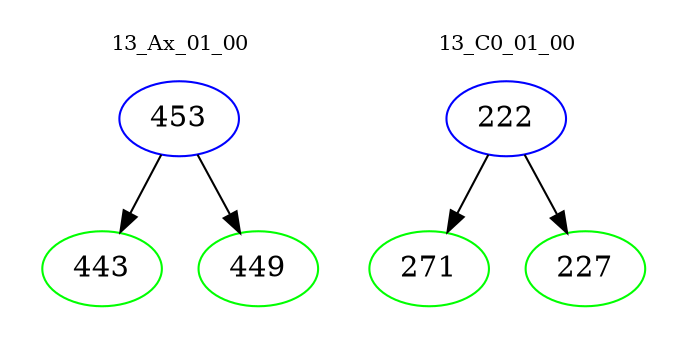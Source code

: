 digraph{
subgraph cluster_0 {
color = white
label = "13_Ax_01_00";
fontsize=10;
T0_453 [label="453", color="blue"]
T0_453 -> T0_443 [color="black"]
T0_443 [label="443", color="green"]
T0_453 -> T0_449 [color="black"]
T0_449 [label="449", color="green"]
}
subgraph cluster_1 {
color = white
label = "13_C0_01_00";
fontsize=10;
T1_222 [label="222", color="blue"]
T1_222 -> T1_271 [color="black"]
T1_271 [label="271", color="green"]
T1_222 -> T1_227 [color="black"]
T1_227 [label="227", color="green"]
}
}
